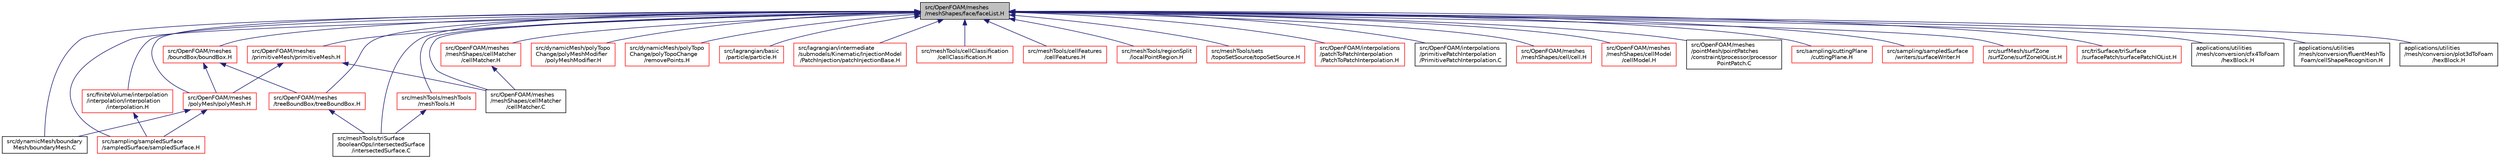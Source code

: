 digraph "src/OpenFOAM/meshes/meshShapes/face/faceList.H"
{
  bgcolor="transparent";
  edge [fontname="Helvetica",fontsize="10",labelfontname="Helvetica",labelfontsize="10"];
  node [fontname="Helvetica",fontsize="10",shape=record];
  Node158 [label="src/OpenFOAM/meshes\l/meshShapes/face/faceList.H",height=0.2,width=0.4,color="black", fillcolor="grey75", style="filled", fontcolor="black"];
  Node158 -> Node159 [dir="back",color="midnightblue",fontsize="10",style="solid",fontname="Helvetica"];
  Node159 [label="src/dynamicMesh/boundary\lMesh/boundaryMesh.C",height=0.2,width=0.4,color="black",URL="$a00383.html"];
  Node158 -> Node160 [dir="back",color="midnightblue",fontsize="10",style="solid",fontname="Helvetica"];
  Node160 [label="src/dynamicMesh/polyTopo\lChange/polyMeshModifier\l/polyMeshModifier.H",height=0.2,width=0.4,color="red",URL="$a00707.html"];
  Node158 -> Node204 [dir="back",color="midnightblue",fontsize="10",style="solid",fontname="Helvetica"];
  Node204 [label="src/dynamicMesh/polyTopo\lChange/polyTopoChange\l/removePoints.H",height=0.2,width=0.4,color="red",URL="$a00842.html"];
  Node158 -> Node209 [dir="back",color="midnightblue",fontsize="10",style="solid",fontname="Helvetica"];
  Node209 [label="src/finiteVolume/interpolation\l/interpolation/interpolation\l/interpolation.H",height=0.2,width=0.4,color="red",URL="$a03953.html"];
  Node209 -> Node324 [dir="back",color="midnightblue",fontsize="10",style="solid",fontname="Helvetica"];
  Node324 [label="src/sampling/sampledSurface\l/sampledSurface/sampledSurface.H",height=0.2,width=0.4,color="red",URL="$a15134.html"];
  Node158 -> Node359 [dir="back",color="midnightblue",fontsize="10",style="solid",fontname="Helvetica"];
  Node359 [label="src/lagrangian/basic\l/particle/particle.H",height=0.2,width=0.4,color="red",URL="$a05567.html"];
  Node158 -> Node433 [dir="back",color="midnightblue",fontsize="10",style="solid",fontname="Helvetica"];
  Node433 [label="src/lagrangian/intermediate\l/submodels/Kinematic/InjectionModel\l/PatchInjection/patchInjectionBase.H",height=0.2,width=0.4,color="red",URL="$a06482.html"];
  Node158 -> Node443 [dir="back",color="midnightblue",fontsize="10",style="solid",fontname="Helvetica"];
  Node443 [label="src/meshTools/cellClassification\l/cellClassification.H",height=0.2,width=0.4,color="red",URL="$a08102.html"];
  Node158 -> Node450 [dir="back",color="midnightblue",fontsize="10",style="solid",fontname="Helvetica"];
  Node450 [label="src/meshTools/cellFeatures\l/cellFeatures.H",height=0.2,width=0.4,color="red",URL="$a08156.html"];
  Node158 -> Node455 [dir="back",color="midnightblue",fontsize="10",style="solid",fontname="Helvetica"];
  Node455 [label="src/meshTools/meshTools\l/meshTools.H",height=0.2,width=0.4,color="red",URL="$a08357.html"];
  Node455 -> Node497 [dir="back",color="midnightblue",fontsize="10",style="solid",fontname="Helvetica"];
  Node497 [label="src/meshTools/triSurface\l/booleanOps/intersectedSurface\l/intersectedSurface.C",height=0.2,width=0.4,color="black",URL="$a08879.html"];
  Node158 -> Node530 [dir="back",color="midnightblue",fontsize="10",style="solid",fontname="Helvetica"];
  Node530 [label="src/meshTools/regionSplit\l/localPointRegion.H",height=0.2,width=0.4,color="red",URL="$a08453.html"];
  Node158 -> Node537 [dir="back",color="midnightblue",fontsize="10",style="solid",fontname="Helvetica"];
  Node537 [label="src/meshTools/sets\l/topoSetSource/topoSetSource.H",height=0.2,width=0.4,color="red",URL="$a08852.html"];
  Node158 -> Node497 [dir="back",color="midnightblue",fontsize="10",style="solid",fontname="Helvetica"];
  Node158 -> Node632 [dir="back",color="midnightblue",fontsize="10",style="solid",fontname="Helvetica"];
  Node632 [label="src/OpenFOAM/interpolations\l/patchToPatchInterpolation\l/PatchToPatchInterpolation.H",height=0.2,width=0.4,color="red",URL="$a11219.html"];
  Node158 -> Node637 [dir="back",color="midnightblue",fontsize="10",style="solid",fontname="Helvetica"];
  Node637 [label="src/OpenFOAM/interpolations\l/primitivePatchInterpolation\l/PrimitivePatchInterpolation.C",height=0.2,width=0.4,color="black",URL="$a11228.html"];
  Node158 -> Node638 [dir="back",color="midnightblue",fontsize="10",style="solid",fontname="Helvetica"];
  Node638 [label="src/OpenFOAM/meshes\l/boundBox/boundBox.H",height=0.2,width=0.4,color="red",URL="$a11864.html"];
  Node638 -> Node974 [dir="back",color="midnightblue",fontsize="10",style="solid",fontname="Helvetica"];
  Node974 [label="src/OpenFOAM/meshes\l/polyMesh/polyMesh.H",height=0.2,width=0.4,color="red",URL="$a12398.html"];
  Node974 -> Node159 [dir="back",color="midnightblue",fontsize="10",style="solid",fontname="Helvetica"];
  Node974 -> Node324 [dir="back",color="midnightblue",fontsize="10",style="solid",fontname="Helvetica"];
  Node638 -> Node2911 [dir="back",color="midnightblue",fontsize="10",style="solid",fontname="Helvetica"];
  Node2911 [label="src/OpenFOAM/meshes\l/treeBoundBox/treeBoundBox.H",height=0.2,width=0.4,color="red",URL="$a12896.html"];
  Node2911 -> Node497 [dir="back",color="midnightblue",fontsize="10",style="solid",fontname="Helvetica"];
  Node158 -> Node2978 [dir="back",color="midnightblue",fontsize="10",style="solid",fontname="Helvetica"];
  Node2978 [label="src/OpenFOAM/meshes\l/meshShapes/cell/cell.H",height=0.2,width=0.4,color="red",URL="$a11939.html"];
  Node158 -> Node2991 [dir="back",color="midnightblue",fontsize="10",style="solid",fontname="Helvetica"];
  Node2991 [label="src/OpenFOAM/meshes\l/meshShapes/cellMatcher\l/cellMatcher.H",height=0.2,width=0.4,color="red",URL="$a11963.html"];
  Node2991 -> Node2992 [dir="back",color="midnightblue",fontsize="10",style="solid",fontname="Helvetica"];
  Node2992 [label="src/OpenFOAM/meshes\l/meshShapes/cellMatcher\l/cellMatcher.C",height=0.2,width=0.4,color="black",URL="$a11960.html"];
  Node158 -> Node2992 [dir="back",color="midnightblue",fontsize="10",style="solid",fontname="Helvetica"];
  Node158 -> Node3056 [dir="back",color="midnightblue",fontsize="10",style="solid",fontname="Helvetica"];
  Node3056 [label="src/OpenFOAM/meshes\l/meshShapes/cellModel\l/cellModel.H",height=0.2,width=0.4,color="red",URL="$a12014.html"];
  Node158 -> Node2743 [dir="back",color="midnightblue",fontsize="10",style="solid",fontname="Helvetica"];
  Node2743 [label="src/OpenFOAM/meshes\l/pointMesh/pointPatches\l/constraint/processor/processor\lPointPatch.C",height=0.2,width=0.4,color="black",URL="$a12218.html"];
  Node158 -> Node974 [dir="back",color="midnightblue",fontsize="10",style="solid",fontname="Helvetica"];
  Node158 -> Node2983 [dir="back",color="midnightblue",fontsize="10",style="solid",fontname="Helvetica"];
  Node2983 [label="src/OpenFOAM/meshes\l/primitiveMesh/primitiveMesh.H",height=0.2,width=0.4,color="red",URL="$a12650.html"];
  Node2983 -> Node2992 [dir="back",color="midnightblue",fontsize="10",style="solid",fontname="Helvetica"];
  Node2983 -> Node974 [dir="back",color="midnightblue",fontsize="10",style="solid",fontname="Helvetica"];
  Node158 -> Node2911 [dir="back",color="midnightblue",fontsize="10",style="solid",fontname="Helvetica"];
  Node158 -> Node3063 [dir="back",color="midnightblue",fontsize="10",style="solid",fontname="Helvetica"];
  Node3063 [label="src/sampling/cuttingPlane\l/cuttingPlane.H",height=0.2,width=0.4,color="red",URL="$a14849.html"];
  Node158 -> Node324 [dir="back",color="midnightblue",fontsize="10",style="solid",fontname="Helvetica"];
  Node158 -> Node3065 [dir="back",color="midnightblue",fontsize="10",style="solid",fontname="Helvetica"];
  Node3065 [label="src/sampling/sampledSurface\l/writers/surfaceWriter.H",height=0.2,width=0.4,color="red",URL="$a15236.html"];
  Node158 -> Node3084 [dir="back",color="midnightblue",fontsize="10",style="solid",fontname="Helvetica"];
  Node3084 [label="src/surfMesh/surfZone\l/surfZone/surfZoneIOList.H",height=0.2,width=0.4,color="red",URL="$a15641.html"];
  Node158 -> Node3099 [dir="back",color="midnightblue",fontsize="10",style="solid",fontname="Helvetica"];
  Node3099 [label="src/triSurface/triSurface\l/surfacePatch/surfacePatchIOList.H",height=0.2,width=0.4,color="red",URL="$a17516.html"];
  Node158 -> Node3101 [dir="back",color="midnightblue",fontsize="10",style="solid",fontname="Helvetica"];
  Node3101 [label="applications/utilities\l/mesh/conversion/cfx4ToFoam\l/hexBlock.H",height=0.2,width=0.4,color="black",URL="$a41084.html"];
  Node158 -> Node3054 [dir="back",color="midnightblue",fontsize="10",style="solid",fontname="Helvetica"];
  Node3054 [label="applications/utilities\l/mesh/conversion/fluentMeshTo\lFoam/cellShapeRecognition.H",height=0.2,width=0.4,color="black",URL="$a18293.html"];
  Node158 -> Node3102 [dir="back",color="midnightblue",fontsize="10",style="solid",fontname="Helvetica"];
  Node3102 [label="applications/utilities\l/mesh/conversion/plot3dToFoam\l/hexBlock.H",height=0.2,width=0.4,color="black",URL="$a41087.html"];
}

